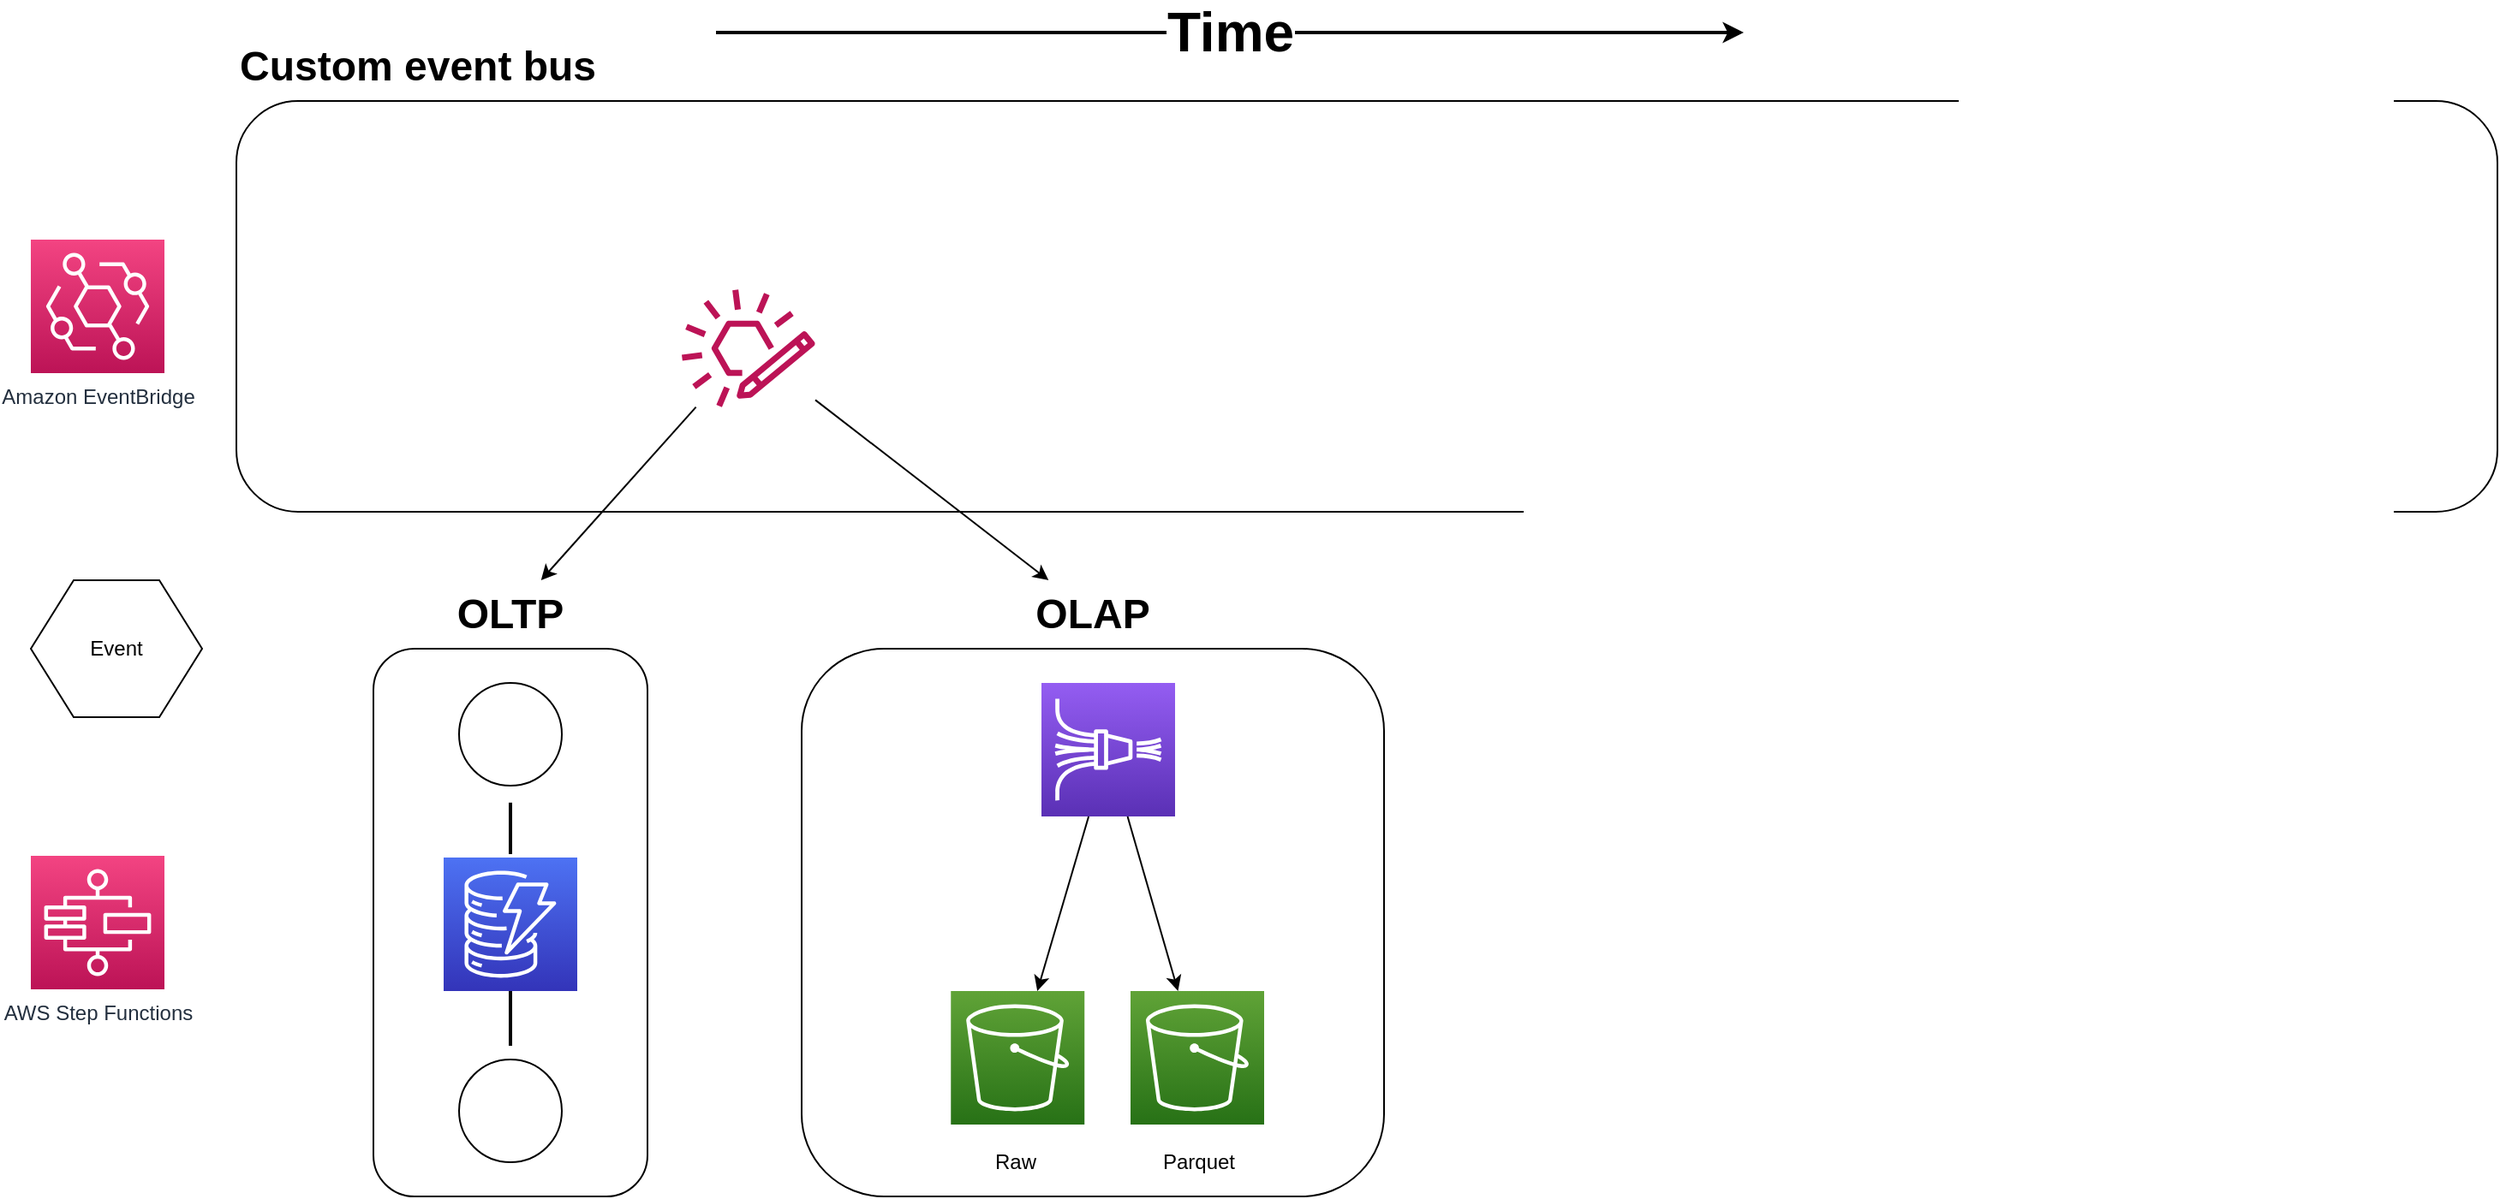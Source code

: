 <mxfile version="13.1.1" type="device" pages="5"><diagram id="Ht1M8jgEwFfnCIfOTk4-" name="Architecture"><mxGraphModel dx="1346" dy="644" grid="1" gridSize="10" guides="1" tooltips="1" connect="1" arrows="1" fold="1" page="1" pageScale="1" pageWidth="1600" pageHeight="900" math="0" shadow="0"><root><mxCell id="0"/><mxCell id="1" parent="0"/><mxCell id="EcsqBUqpnqNUb72V19Ya-2" value="" style="rounded=1;whiteSpace=wrap;html=1;" parent="1" vertex="1"><mxGeometry x="200" y="80" width="1320" height="240" as="geometry"/></mxCell><mxCell id="EcsqBUqpnqNUb72V19Ya-1" value="Amazon EventBridge" style="outlineConnect=0;fontColor=#232F3E;gradientColor=#F34482;gradientDirection=north;fillColor=#BC1356;strokeColor=#ffffff;dashed=0;verticalLabelPosition=bottom;verticalAlign=top;align=center;html=1;fontSize=12;fontStyle=0;aspect=fixed;shape=mxgraph.aws4.resourceIcon;resIcon=mxgraph.aws4.eventbridge;" parent="1" vertex="1"><mxGeometry x="80" y="161" width="78" height="78" as="geometry"/></mxCell><mxCell id="EcsqBUqpnqNUb72V19Ya-3" value="" style="outlineConnect=0;fontColor=#232F3E;gradientColor=none;fillColor=#BC1356;strokeColor=none;dashed=0;verticalLabelPosition=bottom;verticalAlign=top;align=center;html=1;fontSize=12;fontStyle=0;aspect=fixed;pointerEvents=1;shape=mxgraph.aws4.eventbridge_custom_event_bus_resource;" parent="1" vertex="1"><mxGeometry x="460" y="190" width="78" height="69" as="geometry"/></mxCell><mxCell id="EcsqBUqpnqNUb72V19Ya-4" value="Event" style="shape=hexagon;perimeter=hexagonPerimeter2;whiteSpace=wrap;html=1;comic=0;" parent="1" vertex="1"><mxGeometry x="80" y="360" width="100" height="80" as="geometry"/></mxCell><mxCell id="EcsqBUqpnqNUb72V19Ya-5" value="AWS Step Functions" style="outlineConnect=0;fontColor=#232F3E;gradientColor=#F34482;gradientDirection=north;fillColor=#BC1356;strokeColor=#ffffff;dashed=0;verticalLabelPosition=bottom;verticalAlign=top;align=center;html=1;fontSize=12;fontStyle=0;aspect=fixed;shape=mxgraph.aws4.resourceIcon;resIcon=mxgraph.aws4.step_functions;comic=0;" parent="1" vertex="1"><mxGeometry x="80" y="521" width="78" height="78" as="geometry"/></mxCell><mxCell id="EcsqBUqpnqNUb72V19Ya-14" value="" style="group" parent="1" vertex="1" connectable="0"><mxGeometry x="280" y="400" width="160" height="320" as="geometry"/></mxCell><mxCell id="EcsqBUqpnqNUb72V19Ya-6" value="" style="rounded=1;whiteSpace=wrap;html=1;comic=0;" parent="EcsqBUqpnqNUb72V19Ya-14" vertex="1"><mxGeometry width="160" height="320" as="geometry"/></mxCell><mxCell id="EcsqBUqpnqNUb72V19Ya-7" value="" style="ellipse;whiteSpace=wrap;html=1;aspect=fixed;comic=0;" parent="EcsqBUqpnqNUb72V19Ya-14" vertex="1"><mxGeometry x="50" y="20" width="60" height="60" as="geometry"/></mxCell><mxCell id="EcsqBUqpnqNUb72V19Ya-8" value="" style="ellipse;whiteSpace=wrap;html=1;aspect=fixed;comic=0;" parent="EcsqBUqpnqNUb72V19Ya-14" vertex="1"><mxGeometry x="50" y="240" width="60" height="60" as="geometry"/></mxCell><mxCell id="EcsqBUqpnqNUb72V19Ya-11" value="" style="endArrow=none;html=1;exitX=0.5;exitY=0.281;exitDx=0;exitDy=0;exitPerimeter=0;entryX=0.5;entryY=0.375;entryDx=0;entryDy=0;entryPerimeter=0;strokeWidth=2;" parent="EcsqBUqpnqNUb72V19Ya-14" source="EcsqBUqpnqNUb72V19Ya-6" target="EcsqBUqpnqNUb72V19Ya-6" edge="1"><mxGeometry width="50" height="50" relative="1" as="geometry"><mxPoint x="360" y="50" as="sourcePoint"/><mxPoint x="310" y="90" as="targetPoint"/></mxGeometry></mxCell><mxCell id="EcsqBUqpnqNUb72V19Ya-13" value="" style="endArrow=none;html=1;exitX=0.5;exitY=0.622;exitDx=0;exitDy=0;exitPerimeter=0;entryX=0.5;entryY=0.725;entryDx=0;entryDy=0;entryPerimeter=0;strokeWidth=2;" parent="EcsqBUqpnqNUb72V19Ya-14" source="EcsqBUqpnqNUb72V19Ya-6" target="EcsqBUqpnqNUb72V19Ya-6" edge="1"><mxGeometry width="50" height="50" relative="1" as="geometry"><mxPoint x="90" y="99.92" as="sourcePoint"/><mxPoint x="90" y="130" as="targetPoint"/></mxGeometry></mxCell><mxCell id="QSmZBor51W0VTgSWNeQE-21" value="" style="outlineConnect=0;fontColor=#232F3E;gradientColor=#4D72F3;gradientDirection=north;fillColor=#3334B9;strokeColor=#ffffff;dashed=0;verticalLabelPosition=bottom;verticalAlign=top;align=center;html=1;fontSize=12;fontStyle=0;aspect=fixed;shape=mxgraph.aws4.resourceIcon;resIcon=mxgraph.aws4.dynamodb;" vertex="1" parent="EcsqBUqpnqNUb72V19Ya-14"><mxGeometry x="41" y="122" width="78" height="78" as="geometry"/></mxCell><mxCell id="EcsqBUqpnqNUb72V19Ya-15" value="&lt;div style=&quot;font-size: 24px;&quot;&gt;Custom event bus&lt;br style=&quot;font-size: 24px;&quot;&gt;&lt;/div&gt;" style="text;html=1;strokeColor=none;fillColor=none;align=left;verticalAlign=middle;whiteSpace=wrap;rounded=0;comic=0;fontFamily=Helvetica;fontStyle=1;fontSize=24;" parent="1" vertex="1"><mxGeometry x="200" y="40" width="280" height="40" as="geometry"/></mxCell><mxCell id="EcsqBUqpnqNUb72V19Ya-16" value="OLTP" style="text;html=1;strokeColor=none;fillColor=none;align=center;verticalAlign=middle;whiteSpace=wrap;rounded=0;comic=0;fontFamily=Helvetica;fontStyle=1;fontSize=24;" parent="1" vertex="1"><mxGeometry x="280" y="360" width="160" height="40" as="geometry"/></mxCell><mxCell id="EcsqBUqpnqNUb72V19Ya-17" value="&lt;font style=&quot;font-size: 32px&quot;&gt;&lt;b&gt;Time&lt;/b&gt;&lt;/font&gt;" style="endArrow=classic;html=1;strokeWidth=2;fontFamily=Helvetica;fontSize=24;" parent="1" edge="1"><mxGeometry width="50" height="50" relative="1" as="geometry"><mxPoint x="480" y="40" as="sourcePoint"/><mxPoint x="1080" y="40" as="targetPoint"/></mxGeometry></mxCell><mxCell id="QSmZBor51W0VTgSWNeQE-1" value="" style="group" vertex="1" connectable="0" parent="1"><mxGeometry x="530" y="400" width="340" height="320" as="geometry"/></mxCell><mxCell id="QSmZBor51W0VTgSWNeQE-2" value="" style="rounded=1;whiteSpace=wrap;html=1;comic=0;" vertex="1" parent="QSmZBor51W0VTgSWNeQE-1"><mxGeometry width="340" height="320" as="geometry"/></mxCell><mxCell id="QSmZBor51W0VTgSWNeQE-9" value="" style="outlineConnect=0;fontColor=#232F3E;gradientColor=#945DF2;gradientDirection=north;fillColor=#5A30B5;strokeColor=#ffffff;dashed=0;verticalLabelPosition=bottom;verticalAlign=top;align=center;html=1;fontSize=12;fontStyle=0;aspect=fixed;shape=mxgraph.aws4.resourceIcon;resIcon=mxgraph.aws4.kinesis_data_firehose;" vertex="1" parent="QSmZBor51W0VTgSWNeQE-1"><mxGeometry x="140.005" y="20" width="78" height="78" as="geometry"/></mxCell><mxCell id="QSmZBor51W0VTgSWNeQE-12" value="" style="outlineConnect=0;fontColor=#232F3E;gradientColor=#60A337;gradientDirection=north;fillColor=#277116;strokeColor=#ffffff;dashed=0;verticalLabelPosition=bottom;verticalAlign=top;align=center;html=1;fontSize=12;fontStyle=0;aspect=fixed;shape=mxgraph.aws4.resourceIcon;resIcon=mxgraph.aws4.s3;" vertex="1" parent="QSmZBor51W0VTgSWNeQE-1"><mxGeometry x="87.125" y="200" width="78" height="78" as="geometry"/></mxCell><mxCell id="QSmZBor51W0VTgSWNeQE-13" value="" style="endArrow=classic;html=1;" edge="1" parent="QSmZBor51W0VTgSWNeQE-1" source="QSmZBor51W0VTgSWNeQE-9" target="QSmZBor51W0VTgSWNeQE-12"><mxGeometry width="50" height="50" relative="1" as="geometry"><mxPoint x="106.25" y="170" as="sourcePoint"/><mxPoint x="212.5" y="120" as="targetPoint"/></mxGeometry></mxCell><mxCell id="QSmZBor51W0VTgSWNeQE-17" value="" style="outlineConnect=0;fontColor=#232F3E;gradientColor=#60A337;gradientDirection=north;fillColor=#277116;strokeColor=#ffffff;dashed=0;verticalLabelPosition=bottom;verticalAlign=top;align=center;html=1;fontSize=12;fontStyle=0;aspect=fixed;shape=mxgraph.aws4.resourceIcon;resIcon=mxgraph.aws4.s3;" vertex="1" parent="QSmZBor51W0VTgSWNeQE-1"><mxGeometry x="192.005" y="200" width="78" height="78" as="geometry"/></mxCell><mxCell id="QSmZBor51W0VTgSWNeQE-18" value="" style="endArrow=classic;html=1;" edge="1" parent="QSmZBor51W0VTgSWNeQE-1" source="QSmZBor51W0VTgSWNeQE-9" target="QSmZBor51W0VTgSWNeQE-17"><mxGeometry width="50" height="50" relative="1" as="geometry"><mxPoint x="460" y="160" as="sourcePoint"/><mxPoint x="510" y="110" as="targetPoint"/></mxGeometry></mxCell><UserObject label="&lt;div&gt;Raw&lt;/div&gt;" placeholders="1" name="Variable" id="QSmZBor51W0VTgSWNeQE-19"><mxCell style="text;html=1;strokeColor=none;fillColor=none;align=center;verticalAlign=middle;whiteSpace=wrap;overflow=hidden;" vertex="1" parent="QSmZBor51W0VTgSWNeQE-1"><mxGeometry x="85.13" y="290" width="80" height="20" as="geometry"/></mxCell></UserObject><UserObject label="Parquet" placeholders="1" name="Variable" id="QSmZBor51W0VTgSWNeQE-20"><mxCell style="text;html=1;strokeColor=none;fillColor=none;align=center;verticalAlign=middle;whiteSpace=wrap;overflow=hidden;" vertex="1" parent="QSmZBor51W0VTgSWNeQE-1"><mxGeometry x="192.01" y="290" width="80" height="20" as="geometry"/></mxCell></UserObject><mxCell id="QSmZBor51W0VTgSWNeQE-8" value="OLAP" style="text;html=1;strokeColor=none;fillColor=none;align=center;verticalAlign=middle;whiteSpace=wrap;rounded=0;comic=0;fontFamily=Helvetica;fontStyle=1;fontSize=24;" vertex="1" parent="1"><mxGeometry x="620" y="360" width="160" height="40" as="geometry"/></mxCell><mxCell id="QSmZBor51W0VTgSWNeQE-14" value="" style="endArrow=classic;html=1;" edge="1" parent="1" source="EcsqBUqpnqNUb72V19Ya-3" target="EcsqBUqpnqNUb72V19Ya-16"><mxGeometry width="50" height="50" relative="1" as="geometry"><mxPoint x="790" y="450" as="sourcePoint"/><mxPoint x="840" y="400" as="targetPoint"/></mxGeometry></mxCell><mxCell id="QSmZBor51W0VTgSWNeQE-15" value="" style="endArrow=classic;html=1;" edge="1" parent="1" source="EcsqBUqpnqNUb72V19Ya-3" target="QSmZBor51W0VTgSWNeQE-8"><mxGeometry width="50" height="50" relative="1" as="geometry"><mxPoint x="810" y="530" as="sourcePoint"/><mxPoint x="860" y="480" as="targetPoint"/></mxGeometry></mxCell></root></mxGraphModel></diagram><diagram id="N6GHN6Rt1Px4v-L6wE3K" name="Events"><mxGraphModel dx="1106" dy="626" grid="1" gridSize="10" guides="1" tooltips="1" connect="1" arrows="1" fold="1" page="1" pageScale="1" pageWidth="1600" pageHeight="900" math="0" shadow="0"><root><mxCell id="6m0Hc8iBkllxlgArkvcb-0"/><mxCell id="6m0Hc8iBkllxlgArkvcb-1" parent="6m0Hc8iBkllxlgArkvcb-0"/><mxCell id="6m0Hc8iBkllxlgArkvcb-2" value="&lt;div&gt;Payment &lt;br&gt;&lt;/div&gt;&lt;div&gt;Failed&lt;/div&gt;" style="shape=hexagon;perimeter=hexagonPerimeter2;whiteSpace=wrap;html=1;comic=0;" parent="6m0Hc8iBkllxlgArkvcb-1" vertex="1"><mxGeometry x="400" y="640" width="100" height="80" as="geometry"/></mxCell><mxCell id="zSFysH5mDYshx3aI8wRh-0" value="&lt;div&gt;Account &lt;br&gt;&lt;/div&gt;&lt;div&gt;Created&lt;/div&gt;" style="shape=hexagon;perimeter=hexagonPerimeter2;whiteSpace=wrap;html=1;comic=0;" vertex="1" parent="6m0Hc8iBkllxlgArkvcb-1"><mxGeometry x="80" y="560" width="100" height="80" as="geometry"/></mxCell><mxCell id="zSFysH5mDYshx3aI8wRh-1" value="Customer&lt;br&gt;Subscribed" style="shape=hexagon;perimeter=hexagonPerimeter2;whiteSpace=wrap;html=1;comic=0;" vertex="1" parent="6m0Hc8iBkllxlgArkvcb-1"><mxGeometry x="560" y="560" width="100" height="80" as="geometry"/></mxCell><mxCell id="zSFysH5mDYshx3aI8wRh-2" value="&lt;div&gt;Payment Succeeded&lt;/div&gt;" style="shape=hexagon;perimeter=hexagonPerimeter2;whiteSpace=wrap;html=1;comic=0;" vertex="1" parent="6m0Hc8iBkllxlgArkvcb-1"><mxGeometry x="400" y="480" width="100" height="80" as="geometry"/></mxCell><mxCell id="zSFysH5mDYshx3aI8wRh-3" value="Subscription Renewed" style="shape=hexagon;perimeter=hexagonPerimeter2;whiteSpace=wrap;html=1;comic=0;" vertex="1" parent="6m0Hc8iBkllxlgArkvcb-1"><mxGeometry x="1040" y="560" width="100" height="80" as="geometry"/></mxCell><mxCell id="zSFysH5mDYshx3aI8wRh-4" value="&lt;div&gt;Operation&lt;/div&gt;&lt;div&gt;Failed&lt;br&gt;&lt;/div&gt;" style="shape=hexagon;perimeter=hexagonPerimeter2;whiteSpace=wrap;html=1;comic=0;" vertex="1" parent="6m0Hc8iBkllxlgArkvcb-1"><mxGeometry x="880" y="640" width="100" height="80" as="geometry"/></mxCell><mxCell id="zSFysH5mDYshx3aI8wRh-5" value="Payment Attempted" style="shape=hexagon;perimeter=hexagonPerimeter2;whiteSpace=wrap;html=1;comic=0;" vertex="1" parent="6m0Hc8iBkllxlgArkvcb-1"><mxGeometry x="240" y="560" width="100" height="80" as="geometry"/></mxCell><mxCell id="zSFysH5mDYshx3aI8wRh-6" value="Customer Cancelled" style="shape=hexagon;perimeter=hexagonPerimeter2;whiteSpace=wrap;html=1;comic=0;" vertex="1" parent="6m0Hc8iBkllxlgArkvcb-1"><mxGeometry x="1200" y="640" width="100" height="80" as="geometry"/></mxCell><mxCell id="zSFysH5mDYshx3aI8wRh-7" value="&lt;div&gt;Operation &lt;br&gt;&lt;/div&gt;&lt;div&gt;Succeeded&lt;br&gt;&lt;/div&gt;" style="shape=hexagon;perimeter=hexagonPerimeter2;whiteSpace=wrap;html=1;comic=0;" vertex="1" parent="6m0Hc8iBkllxlgArkvcb-1"><mxGeometry x="880" y="480" width="100" height="80" as="geometry"/></mxCell><mxCell id="zSFysH5mDYshx3aI8wRh-8" value="&lt;div&gt;Operation &lt;br&gt;&lt;/div&gt;&lt;div&gt;Initiated&lt;/div&gt;" style="shape=hexagon;perimeter=hexagonPerimeter2;whiteSpace=wrap;html=1;comic=0;" vertex="1" parent="6m0Hc8iBkllxlgArkvcb-1"><mxGeometry x="720" y="560" width="100" height="80" as="geometry"/></mxCell><mxCell id="zSFysH5mDYshx3aI8wRh-9" value="Subscription Expired" style="shape=hexagon;perimeter=hexagonPerimeter2;whiteSpace=wrap;html=1;comic=0;" vertex="1" parent="6m0Hc8iBkllxlgArkvcb-1"><mxGeometry x="1200" y="480" width="100" height="80" as="geometry"/></mxCell></root></mxGraphModel></diagram><diagram id="LI2SLv7Nw7_gqQVknn8h" name="Entities"><mxGraphModel dx="1106" dy="626" grid="1" gridSize="10" guides="1" tooltips="1" connect="1" arrows="1" fold="1" page="1" pageScale="1" pageWidth="1600" pageHeight="900" math="0" shadow="0"><root><mxCell id="kgMoexGvTxBWd9y_Oqio-0"/><mxCell id="kgMoexGvTxBWd9y_Oqio-1" parent="kgMoexGvTxBWd9y_Oqio-0"/><mxCell id="Z6sqeZMIGpcMLQaErDO4-4" value="" style="group" vertex="1" connectable="0" parent="kgMoexGvTxBWd9y_Oqio-1"><mxGeometry x="670" y="280" width="230" height="250" as="geometry"/></mxCell><mxCell id="Z6sqeZMIGpcMLQaErDO4-5" value="" style="rounded=1;whiteSpace=wrap;html=1;" vertex="1" parent="Z6sqeZMIGpcMLQaErDO4-4"><mxGeometry y="40" width="230" height="210" as="geometry"/></mxCell><mxCell id="Z6sqeZMIGpcMLQaErDO4-6" value="Operations" style="text;html=1;strokeColor=none;fillColor=none;align=center;verticalAlign=middle;whiteSpace=wrap;rounded=0;" vertex="1" parent="Z6sqeZMIGpcMLQaErDO4-4"><mxGeometry x="10" width="210" height="40" as="geometry"/></mxCell><mxCell id="Z6sqeZMIGpcMLQaErDO4-0" value="" style="group" vertex="1" connectable="0" parent="kgMoexGvTxBWd9y_Oqio-1"><mxGeometry x="320" y="10" width="230" height="250" as="geometry"/></mxCell><mxCell id="1Aowv96eVUq9M14k4Wgm-11" value="" style="rounded=1;whiteSpace=wrap;html=1;" vertex="1" parent="Z6sqeZMIGpcMLQaErDO4-0"><mxGeometry y="40" width="230" height="210" as="geometry"/></mxCell><mxCell id="1Aowv96eVUq9M14k4Wgm-12" value="Customer" style="text;html=1;strokeColor=none;fillColor=none;align=center;verticalAlign=middle;whiteSpace=wrap;rounded=0;" vertex="1" parent="Z6sqeZMIGpcMLQaErDO4-0"><mxGeometry x="10" width="210" height="40" as="geometry"/></mxCell><mxCell id="Z6sqeZMIGpcMLQaErDO4-1" value="" style="group" vertex="1" connectable="0" parent="kgMoexGvTxBWd9y_Oqio-1"><mxGeometry x="650" y="10" width="230" height="250" as="geometry"/></mxCell><mxCell id="Z6sqeZMIGpcMLQaErDO4-2" value="" style="rounded=1;whiteSpace=wrap;html=1;" vertex="1" parent="Z6sqeZMIGpcMLQaErDO4-1"><mxGeometry y="40" width="230" height="210" as="geometry"/></mxCell><mxCell id="Z6sqeZMIGpcMLQaErDO4-3" value="Subscription" style="text;html=1;strokeColor=none;fillColor=none;align=center;verticalAlign=middle;whiteSpace=wrap;rounded=0;" vertex="1" parent="Z6sqeZMIGpcMLQaErDO4-1"><mxGeometry x="10" width="210" height="40" as="geometry"/></mxCell><mxCell id="1Aowv96eVUq9M14k4Wgm-1" value="&lt;div&gt;Account &lt;br&gt;&lt;/div&gt;&lt;div&gt;Created&lt;/div&gt;" style="shape=hexagon;perimeter=hexagonPerimeter2;whiteSpace=wrap;html=1;comic=0;" vertex="1" parent="kgMoexGvTxBWd9y_Oqio-1"><mxGeometry x="360" y="160" width="100" height="80" as="geometry"/></mxCell><mxCell id="1Aowv96eVUq9M14k4Wgm-2" value="Customer&lt;br&gt;Subscribed" style="shape=hexagon;perimeter=hexagonPerimeter2;whiteSpace=wrap;html=1;comic=0;" vertex="1" parent="kgMoexGvTxBWd9y_Oqio-1"><mxGeometry x="360" y="80" width="100" height="80" as="geometry"/></mxCell><mxCell id="1Aowv96eVUq9M14k4Wgm-4" value="Subscription Renewed" style="shape=hexagon;perimeter=hexagonPerimeter2;whiteSpace=wrap;html=1;comic=0;" vertex="1" parent="kgMoexGvTxBWd9y_Oqio-1"><mxGeometry x="690" y="120" width="100" height="80" as="geometry"/></mxCell><mxCell id="1Aowv96eVUq9M14k4Wgm-5" value="&lt;div&gt;Operation&lt;/div&gt;&lt;div&gt;Failed&lt;br&gt;&lt;/div&gt;" style="shape=hexagon;perimeter=hexagonPerimeter2;whiteSpace=wrap;html=1;comic=0;" vertex="1" parent="kgMoexGvTxBWd9y_Oqio-1"><mxGeometry x="750" y="430" width="100" height="80" as="geometry"/></mxCell><mxCell id="1Aowv96eVUq9M14k4Wgm-7" value="Customer Cancelled" style="shape=hexagon;perimeter=hexagonPerimeter2;whiteSpace=wrap;html=1;comic=0;" vertex="1" parent="kgMoexGvTxBWd9y_Oqio-1"><mxGeometry x="430" y="120" width="100" height="80" as="geometry"/></mxCell><mxCell id="1Aowv96eVUq9M14k4Wgm-8" value="&lt;div&gt;Operation &lt;br&gt;&lt;/div&gt;&lt;div&gt;Succeeded&lt;br&gt;&lt;/div&gt;" style="shape=hexagon;perimeter=hexagonPerimeter2;whiteSpace=wrap;html=1;comic=0;" vertex="1" parent="kgMoexGvTxBWd9y_Oqio-1"><mxGeometry x="680" y="390" width="100" height="80" as="geometry"/></mxCell><mxCell id="1Aowv96eVUq9M14k4Wgm-9" value="&lt;div&gt;Operation &lt;br&gt;&lt;/div&gt;&lt;div&gt;Initiated&lt;/div&gt;" style="shape=hexagon;perimeter=hexagonPerimeter2;whiteSpace=wrap;html=1;comic=0;" vertex="1" parent="kgMoexGvTxBWd9y_Oqio-1"><mxGeometry x="750" y="350" width="100" height="80" as="geometry"/></mxCell><mxCell id="1Aowv96eVUq9M14k4Wgm-10" value="Subscription Expired" style="shape=hexagon;perimeter=hexagonPerimeter2;whiteSpace=wrap;html=1;comic=0;" vertex="1" parent="kgMoexGvTxBWd9y_Oqio-1"><mxGeometry x="760" y="80" width="100" height="80" as="geometry"/></mxCell><mxCell id="Z6sqeZMIGpcMLQaErDO4-7" value="" style="group" vertex="1" connectable="0" parent="kgMoexGvTxBWd9y_Oqio-1"><mxGeometry x="350" y="350" width="210" height="190" as="geometry"/></mxCell><mxCell id="Z6sqeZMIGpcMLQaErDO4-8" value="" style="group" vertex="1" connectable="0" parent="Z6sqeZMIGpcMLQaErDO4-7"><mxGeometry x="-20" y="-60" width="230" height="250" as="geometry"/></mxCell><mxCell id="Z6sqeZMIGpcMLQaErDO4-9" value="" style="rounded=1;whiteSpace=wrap;html=1;" vertex="1" parent="Z6sqeZMIGpcMLQaErDO4-8"><mxGeometry y="40" width="230" height="210" as="geometry"/></mxCell><mxCell id="Z6sqeZMIGpcMLQaErDO4-10" value="Payment" style="text;html=1;strokeColor=none;fillColor=none;align=center;verticalAlign=middle;whiteSpace=wrap;rounded=0;" vertex="1" parent="Z6sqeZMIGpcMLQaErDO4-8"><mxGeometry x="10" width="210" height="40" as="geometry"/></mxCell><mxCell id="1Aowv96eVUq9M14k4Wgm-0" value="&lt;div&gt;Payment &lt;br&gt;&lt;/div&gt;&lt;div&gt;Failed&lt;/div&gt;" style="shape=hexagon;perimeter=hexagonPerimeter2;whiteSpace=wrap;html=1;comic=0;" vertex="1" parent="Z6sqeZMIGpcMLQaErDO4-7"><mxGeometry width="100" height="80" as="geometry"/></mxCell><mxCell id="1Aowv96eVUq9M14k4Wgm-3" value="&lt;div&gt;Payment Succeeded&lt;/div&gt;" style="shape=hexagon;perimeter=hexagonPerimeter2;whiteSpace=wrap;html=1;comic=0;" vertex="1" parent="Z6sqeZMIGpcMLQaErDO4-7"><mxGeometry y="80" width="100" height="80" as="geometry"/></mxCell><mxCell id="1Aowv96eVUq9M14k4Wgm-6" value="Payment Attempted" style="shape=hexagon;perimeter=hexagonPerimeter2;whiteSpace=wrap;html=1;comic=0;" vertex="1" parent="Z6sqeZMIGpcMLQaErDO4-7"><mxGeometry x="70" y="40" width="100" height="80" as="geometry"/></mxCell></root></mxGraphModel></diagram><diagram id="b5z1XvJ9u_1ah713hInC" name="Bounded Contexts"><mxGraphModel dx="1106" dy="626" grid="1" gridSize="10" guides="1" tooltips="1" connect="1" arrows="1" fold="1" page="1" pageScale="1" pageWidth="1600" pageHeight="900" math="0" shadow="0"><root><mxCell id="QOMnmta3OE92VogJCGpA-0"/><mxCell id="QOMnmta3OE92VogJCGpA-1" parent="QOMnmta3OE92VogJCGpA-0"/><mxCell id="chue2_kfoLiMynbdcbN6-0" value="" style="group" vertex="1" connectable="0" parent="QOMnmta3OE92VogJCGpA-1"><mxGeometry x="750" y="600" width="230" height="250" as="geometry"/></mxCell><mxCell id="chue2_kfoLiMynbdcbN6-1" value="" style="rounded=1;whiteSpace=wrap;html=1;" vertex="1" parent="chue2_kfoLiMynbdcbN6-0"><mxGeometry y="40" width="230" height="210" as="geometry"/></mxCell><mxCell id="chue2_kfoLiMynbdcbN6-2" value="Operations" style="text;html=1;strokeColor=none;fillColor=none;align=center;verticalAlign=middle;whiteSpace=wrap;rounded=0;" vertex="1" parent="chue2_kfoLiMynbdcbN6-0"><mxGeometry x="10" width="210" height="40" as="geometry"/></mxCell><mxCell id="chue2_kfoLiMynbdcbN6-3" value="" style="rounded=1;whiteSpace=wrap;html=1;" vertex="1" parent="QOMnmta3OE92VogJCGpA-1"><mxGeometry x="400" y="370" width="650" height="210" as="geometry"/></mxCell><mxCell id="chue2_kfoLiMynbdcbN6-5" value="&lt;div&gt;Account &lt;br&gt;&lt;/div&gt;&lt;div&gt;Created&lt;/div&gt;" style="shape=hexagon;perimeter=hexagonPerimeter2;whiteSpace=wrap;html=1;comic=0;" vertex="1" parent="QOMnmta3OE92VogJCGpA-1"><mxGeometry x="440" y="480" width="100" height="80" as="geometry"/></mxCell><mxCell id="chue2_kfoLiMynbdcbN6-6" value="Customer&lt;br&gt;Subscribed" style="shape=hexagon;perimeter=hexagonPerimeter2;whiteSpace=wrap;html=1;comic=0;" vertex="1" parent="QOMnmta3OE92VogJCGpA-1"><mxGeometry x="440" y="400" width="100" height="80" as="geometry"/></mxCell><mxCell id="chue2_kfoLiMynbdcbN6-7" value="Subscription Renewed" style="shape=hexagon;perimeter=hexagonPerimeter2;whiteSpace=wrap;html=1;comic=0;" vertex="1" parent="QOMnmta3OE92VogJCGpA-1"><mxGeometry x="770" y="440" width="100" height="80" as="geometry"/></mxCell><mxCell id="chue2_kfoLiMynbdcbN6-8" value="&lt;div&gt;Operation&lt;/div&gt;&lt;div&gt;Failed&lt;br&gt;&lt;/div&gt;" style="shape=hexagon;perimeter=hexagonPerimeter2;whiteSpace=wrap;html=1;comic=0;" vertex="1" parent="QOMnmta3OE92VogJCGpA-1"><mxGeometry x="830" y="750" width="100" height="80" as="geometry"/></mxCell><mxCell id="chue2_kfoLiMynbdcbN6-9" value="Customer Cancelled" style="shape=hexagon;perimeter=hexagonPerimeter2;whiteSpace=wrap;html=1;comic=0;" vertex="1" parent="QOMnmta3OE92VogJCGpA-1"><mxGeometry x="510" y="440" width="100" height="80" as="geometry"/></mxCell><mxCell id="chue2_kfoLiMynbdcbN6-10" value="&lt;div&gt;Operation &lt;br&gt;&lt;/div&gt;&lt;div&gt;Succeeded&lt;br&gt;&lt;/div&gt;" style="shape=hexagon;perimeter=hexagonPerimeter2;whiteSpace=wrap;html=1;comic=0;" vertex="1" parent="QOMnmta3OE92VogJCGpA-1"><mxGeometry x="760" y="710" width="100" height="80" as="geometry"/></mxCell><mxCell id="chue2_kfoLiMynbdcbN6-11" value="&lt;div&gt;Operation &lt;br&gt;&lt;/div&gt;&lt;div&gt;Initiated&lt;/div&gt;" style="shape=hexagon;perimeter=hexagonPerimeter2;whiteSpace=wrap;html=1;comic=0;" vertex="1" parent="QOMnmta3OE92VogJCGpA-1"><mxGeometry x="830" y="670" width="100" height="80" as="geometry"/></mxCell><mxCell id="chue2_kfoLiMynbdcbN6-12" value="Subscription Expired" style="shape=hexagon;perimeter=hexagonPerimeter2;whiteSpace=wrap;html=1;comic=0;" vertex="1" parent="QOMnmta3OE92VogJCGpA-1"><mxGeometry x="840" y="400" width="100" height="80" as="geometry"/></mxCell><mxCell id="chue2_kfoLiMynbdcbN6-13" value="" style="group" vertex="1" connectable="0" parent="QOMnmta3OE92VogJCGpA-1"><mxGeometry x="430" y="670" width="210" height="190" as="geometry"/></mxCell><mxCell id="chue2_kfoLiMynbdcbN6-14" value="" style="group" vertex="1" connectable="0" parent="chue2_kfoLiMynbdcbN6-13"><mxGeometry x="-20" y="-60" width="230" height="250" as="geometry"/></mxCell><mxCell id="chue2_kfoLiMynbdcbN6-15" value="" style="rounded=1;whiteSpace=wrap;html=1;" vertex="1" parent="chue2_kfoLiMynbdcbN6-14"><mxGeometry y="40" width="230" height="210" as="geometry"/></mxCell><mxCell id="chue2_kfoLiMynbdcbN6-16" value="Billing" style="text;html=1;strokeColor=none;fillColor=none;align=center;verticalAlign=middle;whiteSpace=wrap;rounded=0;" vertex="1" parent="chue2_kfoLiMynbdcbN6-14"><mxGeometry x="10" width="210" height="40" as="geometry"/></mxCell><mxCell id="chue2_kfoLiMynbdcbN6-17" value="&lt;div&gt;Payment &lt;br&gt;&lt;/div&gt;&lt;div&gt;Failed&lt;/div&gt;" style="shape=hexagon;perimeter=hexagonPerimeter2;whiteSpace=wrap;html=1;comic=0;" vertex="1" parent="chue2_kfoLiMynbdcbN6-13"><mxGeometry width="100" height="80" as="geometry"/></mxCell><mxCell id="chue2_kfoLiMynbdcbN6-18" value="&lt;div&gt;Payment Succeeded&lt;/div&gt;" style="shape=hexagon;perimeter=hexagonPerimeter2;whiteSpace=wrap;html=1;comic=0;" vertex="1" parent="chue2_kfoLiMynbdcbN6-13"><mxGeometry y="80" width="100" height="80" as="geometry"/></mxCell><mxCell id="chue2_kfoLiMynbdcbN6-19" value="Payment Attempted" style="shape=hexagon;perimeter=hexagonPerimeter2;whiteSpace=wrap;html=1;comic=0;" vertex="1" parent="chue2_kfoLiMynbdcbN6-13"><mxGeometry x="70" y="40" width="100" height="80" as="geometry"/></mxCell><mxCell id="chue2_kfoLiMynbdcbN6-20" value="Customer Relations" style="text;html=1;strokeColor=none;fillColor=none;align=center;verticalAlign=middle;whiteSpace=wrap;rounded=0;" vertex="1" parent="QOMnmta3OE92VogJCGpA-1"><mxGeometry x="470" y="330" width="290" height="20" as="geometry"/></mxCell></root></mxGraphModel></diagram><diagram id="0J172mZ62FYh_BceW7a4" name="Microservices"><mxGraphModel dx="1106" dy="626" grid="1" gridSize="10" guides="1" tooltips="1" connect="1" arrows="1" fold="1" page="1" pageScale="1" pageWidth="1600" pageHeight="900" math="0" shadow="0"><root><mxCell id="bS8oE4tJU_WGEF5vGWhV-0"/><mxCell id="bS8oE4tJU_WGEF5vGWhV-1" parent="bS8oE4tJU_WGEF5vGWhV-0"/><mxCell id="gX0epx_bhGdXUhYESfyp-0" value="Customer" style="rounded=1;whiteSpace=wrap;html=1;" vertex="1" parent="bS8oE4tJU_WGEF5vGWhV-1"><mxGeometry x="280" y="150" width="120" height="60" as="geometry"/></mxCell><mxCell id="gX0epx_bhGdXUhYESfyp-1" value="Billing" style="rounded=1;whiteSpace=wrap;html=1;" vertex="1" parent="bS8oE4tJU_WGEF5vGWhV-1"><mxGeometry x="480" y="300" width="120" height="60" as="geometry"/></mxCell><mxCell id="gX0epx_bhGdXUhYESfyp-2" value="Operations" style="rounded=1;whiteSpace=wrap;html=1;" vertex="1" parent="bS8oE4tJU_WGEF5vGWhV-1"><mxGeometry x="190" y="300" width="120" height="60" as="geometry"/></mxCell></root></mxGraphModel></diagram></mxfile>